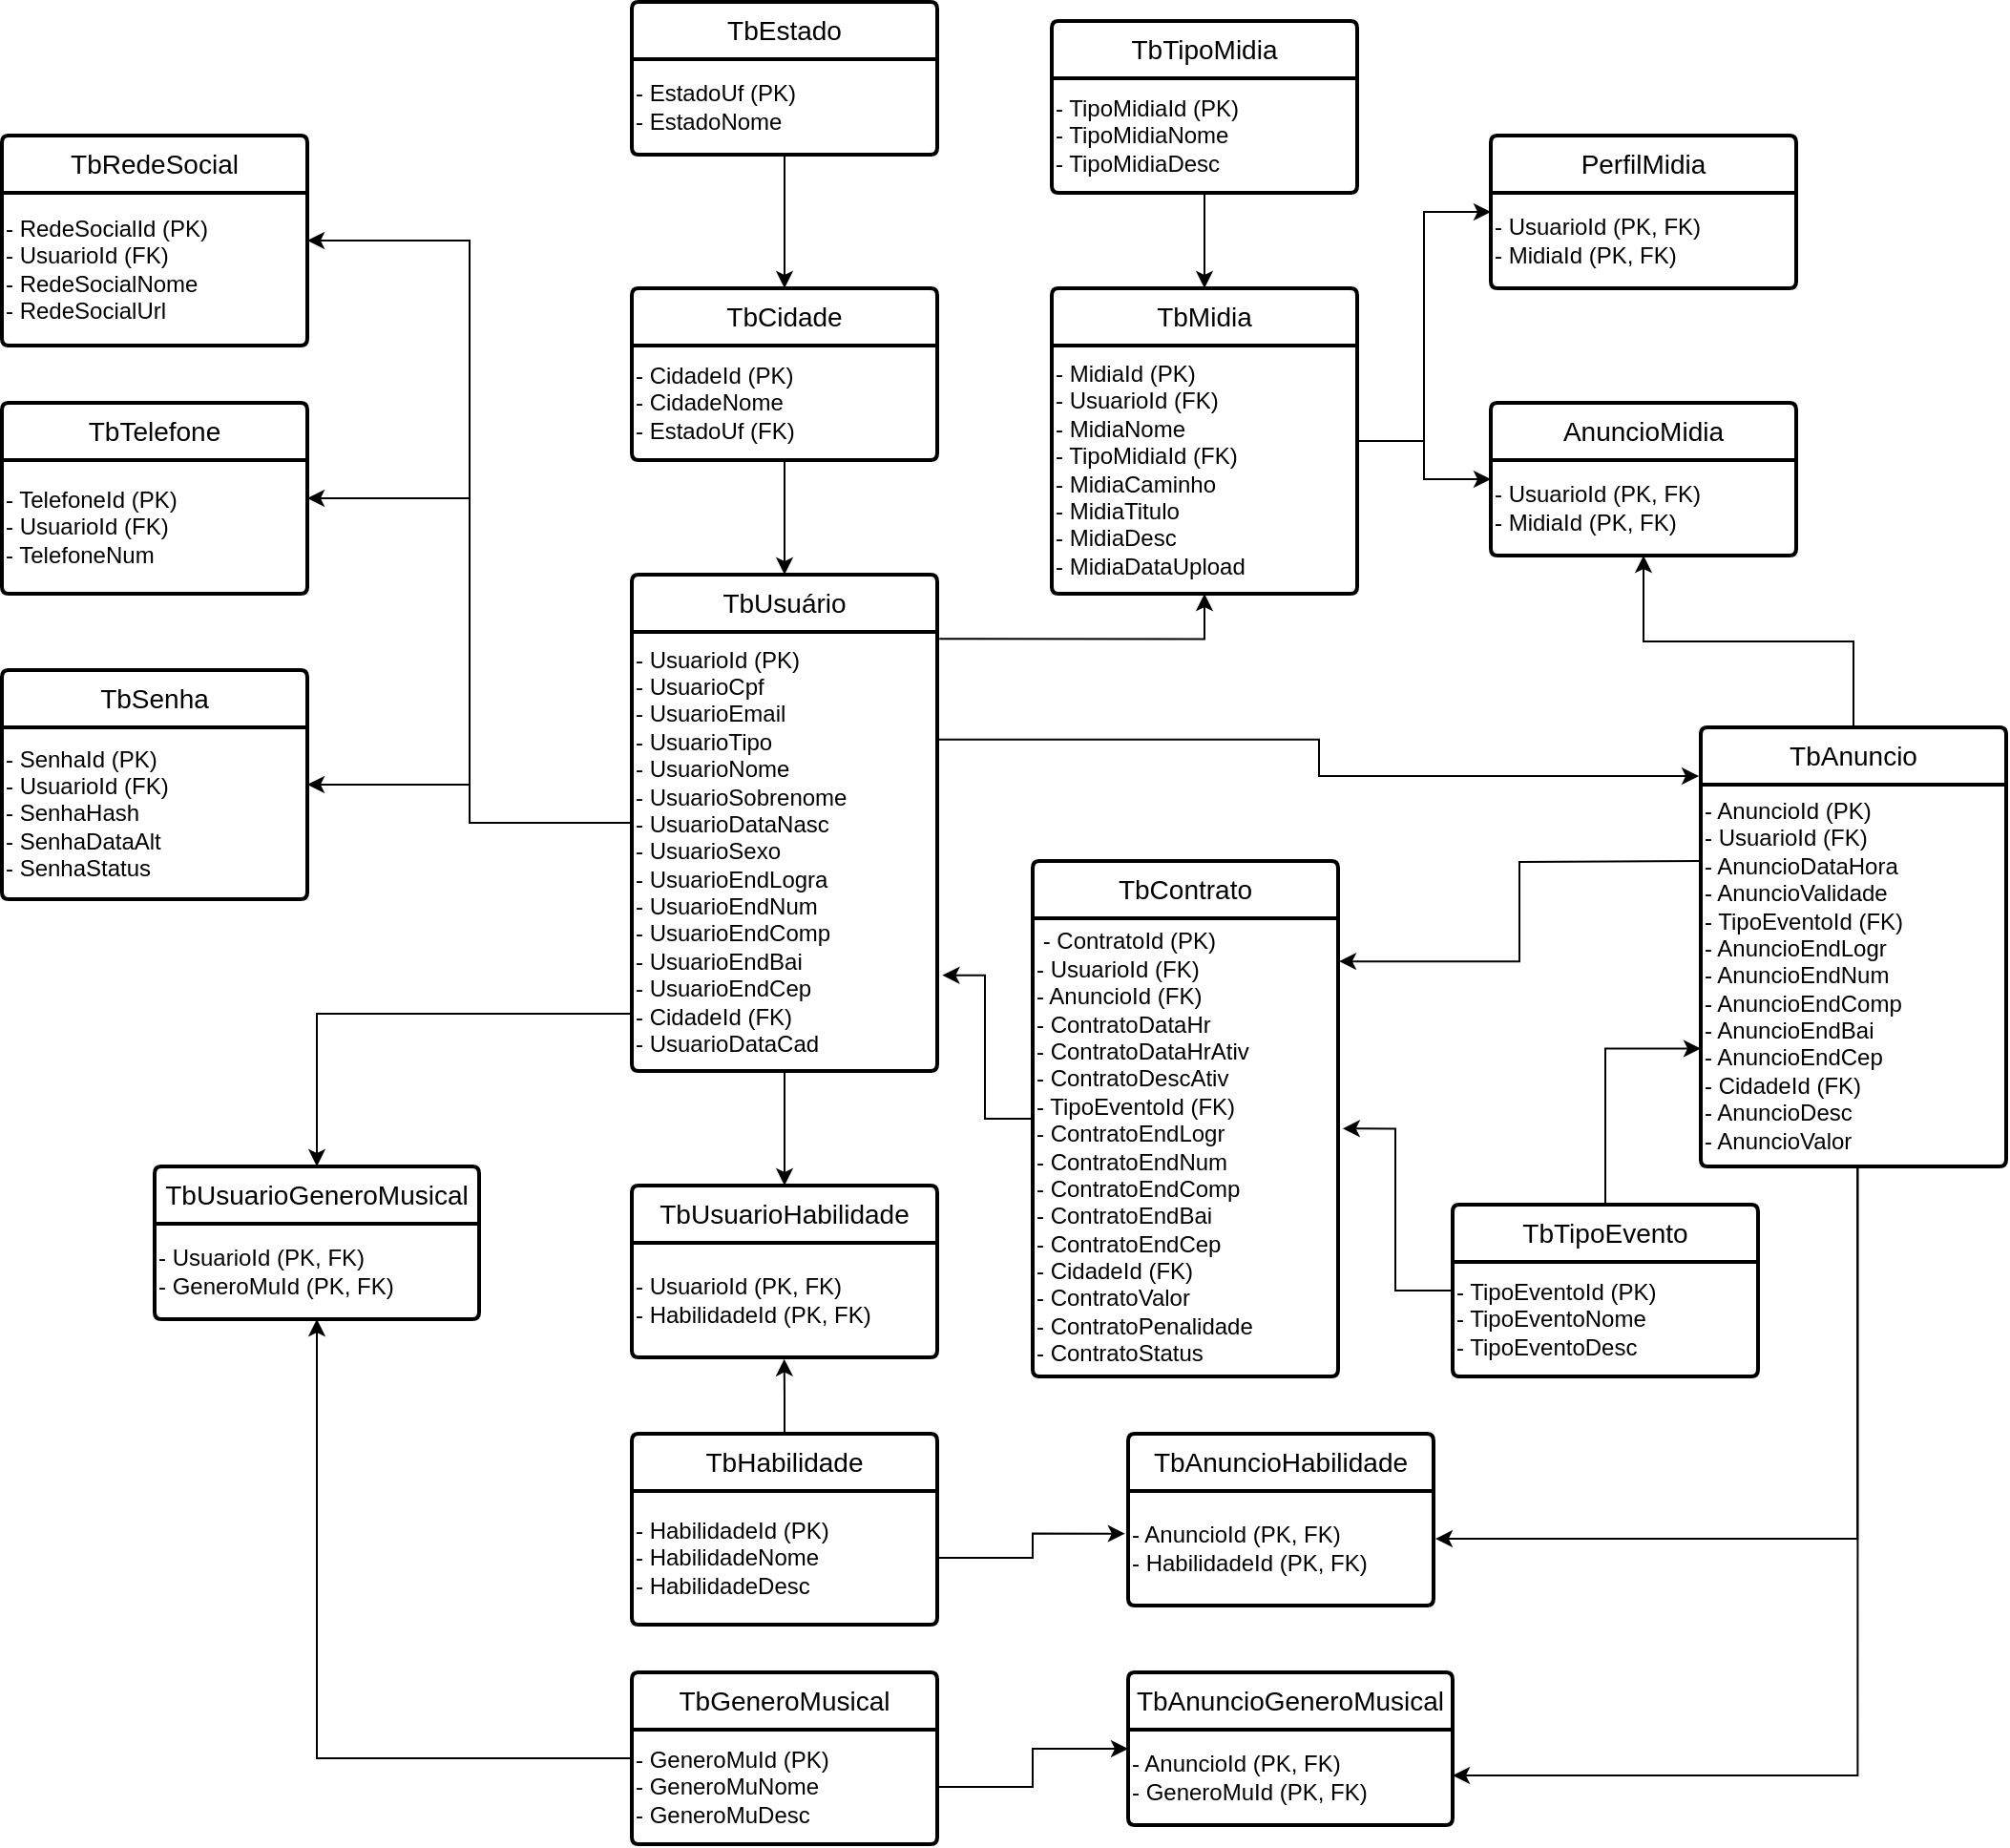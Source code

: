 <mxfile version="24.7.17">
  <diagram id="C5RBs43oDa-KdzZeNtuy" name="Page-1">
    <mxGraphModel dx="2940" dy="1158" grid="1" gridSize="10" guides="1" tooltips="1" connect="1" arrows="1" fold="1" page="1" pageScale="1" pageWidth="827" pageHeight="1169" math="0" shadow="0">
      <root>
        <mxCell id="WIyWlLk6GJQsqaUBKTNV-0" />
        <mxCell id="WIyWlLk6GJQsqaUBKTNV-1" parent="WIyWlLk6GJQsqaUBKTNV-0" />
        <mxCell id="g0T9W5ghNMHpebIkajyG-19" style="edgeStyle=orthogonalEdgeStyle;rounded=0;orthogonalLoop=1;jettySize=auto;html=1;entryX=1;entryY=0.5;entryDx=0;entryDy=0;" edge="1" parent="WIyWlLk6GJQsqaUBKTNV-1" source="g0T9W5ghNMHpebIkajyG-0" target="g0T9W5ghNMHpebIkajyG-6">
          <mxGeometry relative="1" as="geometry" />
        </mxCell>
        <mxCell id="g0T9W5ghNMHpebIkajyG-20" style="edgeStyle=orthogonalEdgeStyle;rounded=0;orthogonalLoop=1;jettySize=auto;html=1;entryX=1;entryY=0.5;entryDx=0;entryDy=0;" edge="1" parent="WIyWlLk6GJQsqaUBKTNV-1" source="g0T9W5ghNMHpebIkajyG-0" target="g0T9W5ghNMHpebIkajyG-5">
          <mxGeometry relative="1" as="geometry" />
        </mxCell>
        <mxCell id="g0T9W5ghNMHpebIkajyG-21" style="edgeStyle=orthogonalEdgeStyle;rounded=0;orthogonalLoop=1;jettySize=auto;html=1;entryX=1;entryY=0.5;entryDx=0;entryDy=0;" edge="1" parent="WIyWlLk6GJQsqaUBKTNV-1" source="g0T9W5ghNMHpebIkajyG-0" target="g0T9W5ghNMHpebIkajyG-7">
          <mxGeometry relative="1" as="geometry" />
        </mxCell>
        <mxCell id="g0T9W5ghNMHpebIkajyG-25" style="edgeStyle=orthogonalEdgeStyle;rounded=0;orthogonalLoop=1;jettySize=auto;html=1;entryX=0.5;entryY=1;entryDx=0;entryDy=0;exitX=1.007;exitY=0.016;exitDx=0;exitDy=0;exitPerimeter=0;" edge="1" parent="WIyWlLk6GJQsqaUBKTNV-1" source="g0T9W5ghNMHpebIkajyG-48" target="g0T9W5ghNMHpebIkajyG-16">
          <mxGeometry relative="1" as="geometry" />
        </mxCell>
        <mxCell id="g0T9W5ghNMHpebIkajyG-0" value="TbUsuário" style="swimlane;childLayout=stackLayout;horizontal=1;startSize=30;horizontalStack=0;rounded=1;fontSize=14;fontStyle=0;strokeWidth=2;resizeParent=0;resizeLast=1;shadow=0;dashed=0;align=center;arcSize=4;whiteSpace=wrap;html=1;" vertex="1" parent="WIyWlLk6GJQsqaUBKTNV-1">
          <mxGeometry x="460" y="330" width="160" height="260" as="geometry" />
        </mxCell>
        <mxCell id="g0T9W5ghNMHpebIkajyG-48" value="- UsuarioId (PK)&lt;div&gt;- UsuarioCpf&amp;nbsp;&lt;/div&gt;&lt;div&gt;- UsuarioEmail&lt;/div&gt;&lt;div&gt;- UsuarioTipo&lt;/div&gt;&lt;div&gt;- UsuarioNome&lt;/div&gt;&lt;div&gt;- UsuarioSobrenome&lt;/div&gt;&lt;div&gt;- UsuarioDataNasc&lt;/div&gt;&lt;div&gt;- UsuarioSexo&lt;/div&gt;&lt;div&gt;- UsuarioEndLogra&lt;/div&gt;&lt;div&gt;- UsuarioEndNum&lt;/div&gt;&lt;div&gt;- UsuarioEndComp&lt;/div&gt;&lt;div&gt;- UsuarioEndBai&lt;/div&gt;&lt;div&gt;- UsuarioEndCep&lt;/div&gt;&lt;div&gt;- CidadeId (FK)&lt;/div&gt;&lt;div&gt;- UsuarioDataCad&lt;/div&gt;" style="text;html=1;align=left;verticalAlign=middle;resizable=0;points=[];autosize=1;strokeColor=none;fillColor=none;" vertex="1" parent="g0T9W5ghNMHpebIkajyG-0">
          <mxGeometry y="30" width="160" height="230" as="geometry" />
        </mxCell>
        <mxCell id="g0T9W5ghNMHpebIkajyG-23" style="edgeStyle=orthogonalEdgeStyle;rounded=0;orthogonalLoop=1;jettySize=auto;html=1;entryX=0.5;entryY=0;entryDx=0;entryDy=0;" edge="1" parent="WIyWlLk6GJQsqaUBKTNV-1" source="g0T9W5ghNMHpebIkajyG-3" target="g0T9W5ghNMHpebIkajyG-0">
          <mxGeometry relative="1" as="geometry" />
        </mxCell>
        <mxCell id="g0T9W5ghNMHpebIkajyG-3" value="TbCidade" style="swimlane;childLayout=stackLayout;horizontal=1;startSize=30;horizontalStack=0;rounded=1;fontSize=14;fontStyle=0;strokeWidth=2;resizeParent=0;resizeLast=1;shadow=0;dashed=0;align=center;arcSize=4;whiteSpace=wrap;html=1;" vertex="1" parent="WIyWlLk6GJQsqaUBKTNV-1">
          <mxGeometry x="460" y="180" width="160" height="90" as="geometry" />
        </mxCell>
        <mxCell id="g0T9W5ghNMHpebIkajyG-50" value="- CidadeId (PK)&lt;div&gt;- CidadeNome&lt;/div&gt;&lt;div&gt;- EstadoUf (FK)&lt;/div&gt;" style="text;html=1;align=left;verticalAlign=middle;resizable=0;points=[];autosize=1;strokeColor=none;fillColor=none;" vertex="1" parent="g0T9W5ghNMHpebIkajyG-3">
          <mxGeometry y="30" width="160" height="60" as="geometry" />
        </mxCell>
        <mxCell id="g0T9W5ghNMHpebIkajyG-24" style="edgeStyle=orthogonalEdgeStyle;rounded=0;orthogonalLoop=1;jettySize=auto;html=1;entryX=0.5;entryY=0;entryDx=0;entryDy=0;" edge="1" parent="WIyWlLk6GJQsqaUBKTNV-1" source="g0T9W5ghNMHpebIkajyG-4" target="g0T9W5ghNMHpebIkajyG-3">
          <mxGeometry relative="1" as="geometry" />
        </mxCell>
        <mxCell id="g0T9W5ghNMHpebIkajyG-4" value="TbEstado" style="swimlane;childLayout=stackLayout;horizontal=1;startSize=30;horizontalStack=0;rounded=1;fontSize=14;fontStyle=0;strokeWidth=2;resizeParent=0;resizeLast=1;shadow=0;dashed=0;align=center;arcSize=4;whiteSpace=wrap;html=1;" vertex="1" parent="WIyWlLk6GJQsqaUBKTNV-1">
          <mxGeometry x="460" y="30" width="160" height="80" as="geometry" />
        </mxCell>
        <mxCell id="g0T9W5ghNMHpebIkajyG-49" value="- EstadoUf (PK)&lt;div&gt;- EstadoNome&lt;/div&gt;" style="text;html=1;align=left;verticalAlign=middle;resizable=0;points=[];autosize=1;strokeColor=none;fillColor=none;" vertex="1" parent="g0T9W5ghNMHpebIkajyG-4">
          <mxGeometry y="30" width="160" height="50" as="geometry" />
        </mxCell>
        <mxCell id="g0T9W5ghNMHpebIkajyG-5" value="TbTelefone" style="swimlane;childLayout=stackLayout;horizontal=1;startSize=30;horizontalStack=0;rounded=1;fontSize=14;fontStyle=0;strokeWidth=2;resizeParent=0;resizeLast=1;shadow=0;dashed=0;align=center;arcSize=4;whiteSpace=wrap;html=1;" vertex="1" parent="WIyWlLk6GJQsqaUBKTNV-1">
          <mxGeometry x="130" y="240" width="160" height="100" as="geometry" />
        </mxCell>
        <mxCell id="g0T9W5ghNMHpebIkajyG-52" value="- TelefoneId (PK)&lt;div&gt;- UsuarioId (FK)&lt;/div&gt;&lt;div&gt;- TelefoneNum&lt;/div&gt;" style="text;html=1;align=left;verticalAlign=middle;resizable=0;points=[];autosize=1;strokeColor=none;fillColor=none;" vertex="1" parent="g0T9W5ghNMHpebIkajyG-5">
          <mxGeometry y="30" width="160" height="70" as="geometry" />
        </mxCell>
        <mxCell id="g0T9W5ghNMHpebIkajyG-6" value="TbRedeSocial" style="swimlane;childLayout=stackLayout;horizontal=1;startSize=30;horizontalStack=0;rounded=1;fontSize=14;fontStyle=0;strokeWidth=2;resizeParent=0;resizeLast=1;shadow=0;dashed=0;align=center;arcSize=4;whiteSpace=wrap;html=1;" vertex="1" parent="WIyWlLk6GJQsqaUBKTNV-1">
          <mxGeometry x="130" y="100" width="160" height="110" as="geometry" />
        </mxCell>
        <mxCell id="g0T9W5ghNMHpebIkajyG-53" value="- RedeSocialId (PK)&lt;div&gt;- UsuarioId (FK)&lt;/div&gt;&lt;div&gt;- RedeSocialNome&lt;/div&gt;&lt;div&gt;- RedeSocialUrl&lt;/div&gt;" style="text;html=1;align=left;verticalAlign=middle;resizable=0;points=[];autosize=1;strokeColor=none;fillColor=none;" vertex="1" parent="g0T9W5ghNMHpebIkajyG-6">
          <mxGeometry y="30" width="160" height="80" as="geometry" />
        </mxCell>
        <mxCell id="g0T9W5ghNMHpebIkajyG-7" value="TbSenha" style="swimlane;childLayout=stackLayout;horizontal=1;startSize=30;horizontalStack=0;rounded=1;fontSize=14;fontStyle=0;strokeWidth=2;resizeParent=0;resizeLast=1;shadow=0;dashed=0;align=center;arcSize=4;whiteSpace=wrap;html=1;" vertex="1" parent="WIyWlLk6GJQsqaUBKTNV-1">
          <mxGeometry x="130" y="380" width="160" height="120" as="geometry" />
        </mxCell>
        <mxCell id="g0T9W5ghNMHpebIkajyG-51" value="- SenhaId (PK)&lt;div&gt;- UsuarioId (FK)&lt;/div&gt;&lt;div&gt;- SenhaHash&lt;/div&gt;&lt;div&gt;- SenhaDataAlt&lt;/div&gt;&lt;div&gt;- SenhaStatus&lt;/div&gt;" style="text;html=1;align=left;verticalAlign=middle;resizable=0;points=[];autosize=1;strokeColor=none;fillColor=none;" vertex="1" parent="g0T9W5ghNMHpebIkajyG-7">
          <mxGeometry y="30" width="160" height="90" as="geometry" />
        </mxCell>
        <mxCell id="g0T9W5ghNMHpebIkajyG-8" value="TbHabilidade" style="swimlane;childLayout=stackLayout;horizontal=1;startSize=30;horizontalStack=0;rounded=1;fontSize=14;fontStyle=0;strokeWidth=2;resizeParent=0;resizeLast=1;shadow=0;dashed=0;align=center;arcSize=4;whiteSpace=wrap;html=1;" vertex="1" parent="WIyWlLk6GJQsqaUBKTNV-1">
          <mxGeometry x="460" y="780" width="160" height="100" as="geometry" />
        </mxCell>
        <mxCell id="g0T9W5ghNMHpebIkajyG-54" value="- HabilidadeId (PK)&lt;div&gt;- HabilidadeNome&lt;/div&gt;&lt;div&gt;- HabilidadeDesc&lt;/div&gt;" style="text;html=1;align=left;verticalAlign=middle;resizable=0;points=[];autosize=1;strokeColor=none;fillColor=none;" vertex="1" parent="g0T9W5ghNMHpebIkajyG-8">
          <mxGeometry y="30" width="160" height="70" as="geometry" />
        </mxCell>
        <mxCell id="g0T9W5ghNMHpebIkajyG-9" value="TbUsuarioHabilidade" style="swimlane;childLayout=stackLayout;horizontal=1;startSize=30;horizontalStack=0;rounded=1;fontSize=14;fontStyle=0;strokeWidth=2;resizeParent=0;resizeLast=1;shadow=0;dashed=0;align=center;arcSize=4;whiteSpace=wrap;html=1;" vertex="1" parent="WIyWlLk6GJQsqaUBKTNV-1">
          <mxGeometry x="460" y="650" width="160" height="90" as="geometry" />
        </mxCell>
        <mxCell id="g0T9W5ghNMHpebIkajyG-55" value="- UsuarioId (PK, FK)&lt;div&gt;- HabilidadeId (PK, FK)&lt;/div&gt;" style="text;html=1;align=left;verticalAlign=middle;resizable=0;points=[];autosize=1;strokeColor=none;fillColor=none;" vertex="1" parent="g0T9W5ghNMHpebIkajyG-9">
          <mxGeometry y="30" width="160" height="60" as="geometry" />
        </mxCell>
        <mxCell id="g0T9W5ghNMHpebIkajyG-10" value="TbUsuarioGeneroMusical" style="swimlane;childLayout=stackLayout;horizontal=1;startSize=30;horizontalStack=0;rounded=1;fontSize=14;fontStyle=0;strokeWidth=2;resizeParent=0;resizeLast=1;shadow=0;dashed=0;align=center;arcSize=4;whiteSpace=wrap;html=1;" vertex="1" parent="WIyWlLk6GJQsqaUBKTNV-1">
          <mxGeometry x="210" y="640" width="170" height="80" as="geometry" />
        </mxCell>
        <mxCell id="g0T9W5ghNMHpebIkajyG-58" value="- UsuarioId (PK, FK)&lt;div&gt;- GeneroMuId (PK, FK)&lt;/div&gt;" style="text;html=1;align=left;verticalAlign=middle;resizable=0;points=[];autosize=1;strokeColor=none;fillColor=none;" vertex="1" parent="g0T9W5ghNMHpebIkajyG-10">
          <mxGeometry y="30" width="170" height="50" as="geometry" />
        </mxCell>
        <mxCell id="g0T9W5ghNMHpebIkajyG-32" style="edgeStyle=orthogonalEdgeStyle;rounded=0;orthogonalLoop=1;jettySize=auto;html=1;entryX=0.5;entryY=1;entryDx=0;entryDy=0;" edge="1" parent="WIyWlLk6GJQsqaUBKTNV-1" source="g0T9W5ghNMHpebIkajyG-12" target="g0T9W5ghNMHpebIkajyG-10">
          <mxGeometry relative="1" as="geometry" />
        </mxCell>
        <mxCell id="g0T9W5ghNMHpebIkajyG-12" value="TbGeneroMusical" style="swimlane;childLayout=stackLayout;horizontal=1;startSize=30;horizontalStack=0;rounded=1;fontSize=14;fontStyle=0;strokeWidth=2;resizeParent=0;resizeLast=1;shadow=0;dashed=0;align=center;arcSize=4;whiteSpace=wrap;html=1;" vertex="1" parent="WIyWlLk6GJQsqaUBKTNV-1">
          <mxGeometry x="460" y="905" width="160" height="90" as="geometry" />
        </mxCell>
        <mxCell id="g0T9W5ghNMHpebIkajyG-57" value="- GeneroMuId (PK)&lt;div&gt;- GeneroMuNome&lt;/div&gt;&lt;div&gt;- GeneroMuDesc&lt;/div&gt;" style="text;html=1;align=left;verticalAlign=middle;resizable=0;points=[];autosize=1;strokeColor=none;fillColor=none;" vertex="1" parent="g0T9W5ghNMHpebIkajyG-12">
          <mxGeometry y="30" width="160" height="60" as="geometry" />
        </mxCell>
        <mxCell id="g0T9W5ghNMHpebIkajyG-27" style="edgeStyle=orthogonalEdgeStyle;rounded=0;orthogonalLoop=1;jettySize=auto;html=1;entryX=0.5;entryY=1;entryDx=0;entryDy=0;" edge="1" parent="WIyWlLk6GJQsqaUBKTNV-1" source="g0T9W5ghNMHpebIkajyG-13" target="g0T9W5ghNMHpebIkajyG-18">
          <mxGeometry relative="1" as="geometry" />
        </mxCell>
        <mxCell id="g0T9W5ghNMHpebIkajyG-13" value="TbAnuncio" style="swimlane;childLayout=stackLayout;horizontal=1;startSize=30;horizontalStack=0;rounded=1;fontSize=14;fontStyle=0;strokeWidth=2;resizeParent=0;resizeLast=1;shadow=0;dashed=0;align=center;arcSize=4;whiteSpace=wrap;html=1;" vertex="1" parent="WIyWlLk6GJQsqaUBKTNV-1">
          <mxGeometry x="1020" y="410" width="160" height="230" as="geometry" />
        </mxCell>
        <mxCell id="g0T9W5ghNMHpebIkajyG-61" value="- AnuncioId (PK)&lt;div&gt;- UsuarioId (FK)&lt;/div&gt;&lt;div&gt;- AnuncioDataHora&lt;/div&gt;&lt;div&gt;- AnuncioValidade&lt;/div&gt;&lt;div&gt;- TipoEventoId (FK)&lt;/div&gt;&lt;div&gt;- AnuncioEndLogr&lt;/div&gt;&lt;div&gt;- AnuncioEndNum&lt;/div&gt;&lt;div&gt;- AnuncioEndComp&lt;/div&gt;&lt;div&gt;- AnuncioEndBai&lt;/div&gt;&lt;div&gt;- AnuncioEndCep&lt;/div&gt;&lt;div&gt;- CidadeId (FK)&lt;/div&gt;&lt;div&gt;- AnuncioDesc&lt;/div&gt;&lt;div&gt;- AnuncioValor&lt;/div&gt;" style="text;html=1;align=left;verticalAlign=middle;resizable=0;points=[];autosize=1;strokeColor=none;fillColor=none;" vertex="1" parent="g0T9W5ghNMHpebIkajyG-13">
          <mxGeometry y="30" width="160" height="200" as="geometry" />
        </mxCell>
        <mxCell id="g0T9W5ghNMHpebIkajyG-15" value="TbTipoEvento" style="swimlane;childLayout=stackLayout;horizontal=1;startSize=30;horizontalStack=0;rounded=1;fontSize=14;fontStyle=0;strokeWidth=2;resizeParent=0;resizeLast=1;shadow=0;dashed=0;align=center;arcSize=4;whiteSpace=wrap;html=1;" vertex="1" parent="WIyWlLk6GJQsqaUBKTNV-1">
          <mxGeometry x="890" y="660" width="160" height="90" as="geometry" />
        </mxCell>
        <mxCell id="g0T9W5ghNMHpebIkajyG-60" value="- TipoEventoId (PK)&lt;div&gt;- TipoEventoNome&lt;/div&gt;&lt;div&gt;- TipoEventoDesc&amp;nbsp;&lt;/div&gt;" style="text;html=1;align=left;verticalAlign=middle;resizable=0;points=[];autosize=1;strokeColor=none;fillColor=none;" vertex="1" parent="g0T9W5ghNMHpebIkajyG-15">
          <mxGeometry y="30" width="160" height="60" as="geometry" />
        </mxCell>
        <mxCell id="g0T9W5ghNMHpebIkajyG-28" style="edgeStyle=orthogonalEdgeStyle;rounded=0;orthogonalLoop=1;jettySize=auto;html=1;entryX=0;entryY=0.5;entryDx=0;entryDy=0;" edge="1" parent="WIyWlLk6GJQsqaUBKTNV-1" source="g0T9W5ghNMHpebIkajyG-16" target="g0T9W5ghNMHpebIkajyG-17">
          <mxGeometry relative="1" as="geometry" />
        </mxCell>
        <mxCell id="g0T9W5ghNMHpebIkajyG-29" style="edgeStyle=orthogonalEdgeStyle;rounded=0;orthogonalLoop=1;jettySize=auto;html=1;entryX=0;entryY=0.5;entryDx=0;entryDy=0;" edge="1" parent="WIyWlLk6GJQsqaUBKTNV-1" source="g0T9W5ghNMHpebIkajyG-16" target="g0T9W5ghNMHpebIkajyG-18">
          <mxGeometry relative="1" as="geometry" />
        </mxCell>
        <mxCell id="g0T9W5ghNMHpebIkajyG-16" value="TbMidia" style="swimlane;childLayout=stackLayout;horizontal=1;startSize=30;horizontalStack=0;rounded=1;fontSize=14;fontStyle=0;strokeWidth=2;resizeParent=0;resizeLast=1;shadow=0;dashed=0;align=center;arcSize=4;whiteSpace=wrap;html=1;" vertex="1" parent="WIyWlLk6GJQsqaUBKTNV-1">
          <mxGeometry x="680" y="180" width="160" height="160" as="geometry" />
        </mxCell>
        <mxCell id="g0T9W5ghNMHpebIkajyG-90" value="- MidiaId (PK)&lt;div&gt;- UsuarioId (FK)&lt;br&gt;&lt;div&gt;- MidiaNome&lt;/div&gt;&lt;div&gt;- TipoMidiaId (FK)&lt;/div&gt;&lt;div&gt;- MidiaCaminho&lt;/div&gt;&lt;div&gt;- MidiaTitulo&lt;/div&gt;&lt;div&gt;- MidiaDesc&lt;/div&gt;&lt;div&gt;- MidiaDataUpload&lt;/div&gt;&lt;/div&gt;" style="text;html=1;align=left;verticalAlign=middle;resizable=0;points=[];autosize=1;strokeColor=none;fillColor=none;" vertex="1" parent="g0T9W5ghNMHpebIkajyG-16">
          <mxGeometry y="30" width="160" height="130" as="geometry" />
        </mxCell>
        <mxCell id="g0T9W5ghNMHpebIkajyG-17" value="PerfilMidia" style="swimlane;childLayout=stackLayout;horizontal=1;startSize=30;horizontalStack=0;rounded=1;fontSize=14;fontStyle=0;strokeWidth=2;resizeParent=0;resizeLast=1;shadow=0;dashed=0;align=center;arcSize=4;whiteSpace=wrap;html=1;" vertex="1" parent="WIyWlLk6GJQsqaUBKTNV-1">
          <mxGeometry x="910" y="100" width="160" height="80" as="geometry" />
        </mxCell>
        <mxCell id="g0T9W5ghNMHpebIkajyG-97" value="- UsuarioId (PK, FK)&lt;div&gt;- MidiaId (PK, FK)&lt;/div&gt;" style="text;html=1;align=left;verticalAlign=middle;resizable=0;points=[];autosize=1;strokeColor=none;fillColor=none;" vertex="1" parent="g0T9W5ghNMHpebIkajyG-17">
          <mxGeometry y="30" width="160" height="50" as="geometry" />
        </mxCell>
        <mxCell id="g0T9W5ghNMHpebIkajyG-18" value="AnuncioMidia" style="swimlane;childLayout=stackLayout;horizontal=1;startSize=30;horizontalStack=0;rounded=1;fontSize=14;fontStyle=0;strokeWidth=2;resizeParent=0;resizeLast=1;shadow=0;dashed=0;align=center;arcSize=4;whiteSpace=wrap;html=1;" vertex="1" parent="WIyWlLk6GJQsqaUBKTNV-1">
          <mxGeometry x="910" y="240" width="160" height="80" as="geometry" />
        </mxCell>
        <mxCell id="g0T9W5ghNMHpebIkajyG-98" value="- UsuarioId (PK, FK)&lt;div&gt;- MidiaId (PK, FK)&lt;/div&gt;" style="text;html=1;align=left;verticalAlign=middle;resizable=0;points=[];autosize=1;strokeColor=none;fillColor=none;" vertex="1" parent="g0T9W5ghNMHpebIkajyG-18">
          <mxGeometry y="30" width="160" height="50" as="geometry" />
        </mxCell>
        <mxCell id="g0T9W5ghNMHpebIkajyG-66" value="TbAnuncioHabilidade" style="swimlane;childLayout=stackLayout;horizontal=1;startSize=30;horizontalStack=0;rounded=1;fontSize=14;fontStyle=0;strokeWidth=2;resizeParent=0;resizeLast=1;shadow=0;dashed=0;align=center;arcSize=4;whiteSpace=wrap;html=1;" vertex="1" parent="WIyWlLk6GJQsqaUBKTNV-1">
          <mxGeometry x="720" y="780" width="160" height="90" as="geometry" />
        </mxCell>
        <mxCell id="g0T9W5ghNMHpebIkajyG-67" value="- AnuncioId (PK, FK)&lt;div&gt;- HabilidadeId (PK, FK)&lt;/div&gt;" style="text;html=1;align=left;verticalAlign=middle;resizable=0;points=[];autosize=1;strokeColor=none;fillColor=none;" vertex="1" parent="g0T9W5ghNMHpebIkajyG-66">
          <mxGeometry y="30" width="160" height="60" as="geometry" />
        </mxCell>
        <mxCell id="g0T9W5ghNMHpebIkajyG-68" value="TbAnuncioGeneroMusical" style="swimlane;childLayout=stackLayout;horizontal=1;startSize=30;horizontalStack=0;rounded=1;fontSize=14;fontStyle=0;strokeWidth=2;resizeParent=0;resizeLast=1;shadow=0;dashed=0;align=center;arcSize=4;whiteSpace=wrap;html=1;" vertex="1" parent="WIyWlLk6GJQsqaUBKTNV-1">
          <mxGeometry x="720" y="905" width="170" height="80" as="geometry" />
        </mxCell>
        <mxCell id="g0T9W5ghNMHpebIkajyG-69" value="- AnuncioId (PK, FK)&lt;div&gt;- GeneroMuId (PK, FK)&lt;/div&gt;" style="text;html=1;align=left;verticalAlign=middle;resizable=0;points=[];autosize=1;strokeColor=none;fillColor=none;" vertex="1" parent="g0T9W5ghNMHpebIkajyG-68">
          <mxGeometry y="30" width="170" height="50" as="geometry" />
        </mxCell>
        <mxCell id="g0T9W5ghNMHpebIkajyG-73" style="edgeStyle=orthogonalEdgeStyle;rounded=0;orthogonalLoop=1;jettySize=auto;html=1;entryX=0.499;entryY=1.014;entryDx=0;entryDy=0;entryPerimeter=0;" edge="1" parent="WIyWlLk6GJQsqaUBKTNV-1" source="g0T9W5ghNMHpebIkajyG-8" target="g0T9W5ghNMHpebIkajyG-55">
          <mxGeometry relative="1" as="geometry" />
        </mxCell>
        <mxCell id="g0T9W5ghNMHpebIkajyG-76" value="TbContrato" style="swimlane;childLayout=stackLayout;horizontal=1;startSize=30;horizontalStack=0;rounded=1;fontSize=14;fontStyle=0;strokeWidth=2;resizeParent=0;resizeLast=1;shadow=0;dashed=0;align=center;arcSize=4;whiteSpace=wrap;html=1;" vertex="1" parent="WIyWlLk6GJQsqaUBKTNV-1">
          <mxGeometry x="670" y="480" width="160" height="270" as="geometry" />
        </mxCell>
        <mxCell id="g0T9W5ghNMHpebIkajyG-86" value="&amp;nbsp;- ContratoId (PK)&lt;div&gt;- UsuarioId (FK)&lt;/div&gt;&lt;div&gt;- AnuncioId (FK)&lt;/div&gt;&lt;div&gt;- ContratoDataHr&lt;/div&gt;&lt;div&gt;- ContratoDataHrAtiv&lt;/div&gt;&lt;div&gt;- ContratoDescAtiv&lt;/div&gt;&lt;div&gt;- TipoEventoId (FK)&lt;/div&gt;&lt;div&gt;- ContratoEndLogr&lt;/div&gt;&lt;div&gt;- ContratoEndNum&lt;/div&gt;&lt;div&gt;- ContratoEndComp&lt;/div&gt;&lt;div&gt;- ContratoEndBai&lt;/div&gt;&lt;div&gt;- ContratoEndCep&lt;/div&gt;&lt;div&gt;- CidadeId (FK)&lt;/div&gt;&lt;div&gt;- ContratoValor&lt;/div&gt;&lt;div&gt;- ContratoPenalidade&lt;/div&gt;&lt;div&gt;- ContratoStatus&lt;/div&gt;" style="text;html=1;align=left;verticalAlign=middle;resizable=0;points=[];autosize=1;strokeColor=none;fillColor=none;" vertex="1" parent="g0T9W5ghNMHpebIkajyG-76">
          <mxGeometry y="30" width="160" height="240" as="geometry" />
        </mxCell>
        <mxCell id="g0T9W5ghNMHpebIkajyG-77" style="edgeStyle=orthogonalEdgeStyle;rounded=0;orthogonalLoop=1;jettySize=auto;html=1;entryX=1.017;entryY=0.782;entryDx=0;entryDy=0;entryPerimeter=0;" edge="1" parent="WIyWlLk6GJQsqaUBKTNV-1" source="g0T9W5ghNMHpebIkajyG-76" target="g0T9W5ghNMHpebIkajyG-48">
          <mxGeometry relative="1" as="geometry" />
        </mxCell>
        <mxCell id="g0T9W5ghNMHpebIkajyG-78" style="edgeStyle=orthogonalEdgeStyle;rounded=0;orthogonalLoop=1;jettySize=auto;html=1;entryX=1.003;entryY=0.094;entryDx=0;entryDy=0;entryPerimeter=0;" edge="1" parent="WIyWlLk6GJQsqaUBKTNV-1" target="g0T9W5ghNMHpebIkajyG-86">
          <mxGeometry relative="1" as="geometry">
            <mxPoint x="1020" y="480" as="sourcePoint" />
          </mxGeometry>
        </mxCell>
        <mxCell id="g0T9W5ghNMHpebIkajyG-79" style="edgeStyle=orthogonalEdgeStyle;rounded=0;orthogonalLoop=1;jettySize=auto;html=1;entryX=-0.01;entryY=0.372;entryDx=0;entryDy=0;entryPerimeter=0;" edge="1" parent="WIyWlLk6GJQsqaUBKTNV-1" source="g0T9W5ghNMHpebIkajyG-54" target="g0T9W5ghNMHpebIkajyG-67">
          <mxGeometry relative="1" as="geometry" />
        </mxCell>
        <mxCell id="g0T9W5ghNMHpebIkajyG-80" style="edgeStyle=orthogonalEdgeStyle;rounded=0;orthogonalLoop=1;jettySize=auto;html=1;entryX=0;entryY=0.5;entryDx=0;entryDy=0;" edge="1" parent="WIyWlLk6GJQsqaUBKTNV-1" source="g0T9W5ghNMHpebIkajyG-57" target="g0T9W5ghNMHpebIkajyG-68">
          <mxGeometry relative="1" as="geometry" />
        </mxCell>
        <mxCell id="g0T9W5ghNMHpebIkajyG-82" style="edgeStyle=orthogonalEdgeStyle;rounded=0;orthogonalLoop=1;jettySize=auto;html=1;entryX=1;entryY=0.48;entryDx=0;entryDy=0;entryPerimeter=0;exitX=0.514;exitY=1.003;exitDx=0;exitDy=0;exitPerimeter=0;" edge="1" parent="WIyWlLk6GJQsqaUBKTNV-1" source="g0T9W5ghNMHpebIkajyG-61" target="g0T9W5ghNMHpebIkajyG-69">
          <mxGeometry relative="1" as="geometry" />
        </mxCell>
        <mxCell id="g0T9W5ghNMHpebIkajyG-83" style="edgeStyle=orthogonalEdgeStyle;rounded=0;orthogonalLoop=1;jettySize=auto;html=1;entryX=1.006;entryY=0.417;entryDx=0;entryDy=0;entryPerimeter=0;exitX=0.513;exitY=0.995;exitDx=0;exitDy=0;exitPerimeter=0;" edge="1" parent="WIyWlLk6GJQsqaUBKTNV-1" source="g0T9W5ghNMHpebIkajyG-61" target="g0T9W5ghNMHpebIkajyG-67">
          <mxGeometry relative="1" as="geometry" />
        </mxCell>
        <mxCell id="g0T9W5ghNMHpebIkajyG-84" style="edgeStyle=orthogonalEdgeStyle;rounded=0;orthogonalLoop=1;jettySize=auto;html=1;entryX=0.5;entryY=0;entryDx=0;entryDy=0;" edge="1" parent="WIyWlLk6GJQsqaUBKTNV-1" source="g0T9W5ghNMHpebIkajyG-48" target="g0T9W5ghNMHpebIkajyG-9">
          <mxGeometry relative="1" as="geometry" />
        </mxCell>
        <mxCell id="g0T9W5ghNMHpebIkajyG-89" style="edgeStyle=orthogonalEdgeStyle;rounded=0;orthogonalLoop=1;jettySize=auto;html=1;entryX=0.5;entryY=0;entryDx=0;entryDy=0;" edge="1" parent="WIyWlLk6GJQsqaUBKTNV-1" source="g0T9W5ghNMHpebIkajyG-48" target="g0T9W5ghNMHpebIkajyG-10">
          <mxGeometry relative="1" as="geometry">
            <Array as="points">
              <mxPoint x="295" y="560" />
            </Array>
          </mxGeometry>
        </mxCell>
        <mxCell id="g0T9W5ghNMHpebIkajyG-92" style="edgeStyle=orthogonalEdgeStyle;rounded=0;orthogonalLoop=1;jettySize=auto;html=1;" edge="1" parent="WIyWlLk6GJQsqaUBKTNV-1" source="g0T9W5ghNMHpebIkajyG-91" target="g0T9W5ghNMHpebIkajyG-16">
          <mxGeometry relative="1" as="geometry" />
        </mxCell>
        <mxCell id="g0T9W5ghNMHpebIkajyG-91" value="TbTipoMidia" style="swimlane;childLayout=stackLayout;horizontal=1;startSize=30;horizontalStack=0;rounded=1;fontSize=14;fontStyle=0;strokeWidth=2;resizeParent=0;resizeLast=1;shadow=0;dashed=0;align=center;arcSize=4;whiteSpace=wrap;html=1;" vertex="1" parent="WIyWlLk6GJQsqaUBKTNV-1">
          <mxGeometry x="680" y="40" width="160" height="90" as="geometry" />
        </mxCell>
        <mxCell id="g0T9W5ghNMHpebIkajyG-93" value="- TipoMidiaId (PK)&lt;div&gt;- TipoMidiaNome&lt;/div&gt;&lt;div&gt;- TipoMidiaDesc&lt;/div&gt;" style="text;html=1;align=left;verticalAlign=middle;resizable=0;points=[];autosize=1;strokeColor=none;fillColor=none;" vertex="1" parent="g0T9W5ghNMHpebIkajyG-91">
          <mxGeometry y="30" width="160" height="60" as="geometry" />
        </mxCell>
        <mxCell id="g0T9W5ghNMHpebIkajyG-94" style="edgeStyle=orthogonalEdgeStyle;rounded=0;orthogonalLoop=1;jettySize=auto;html=1;entryX=-0.006;entryY=0.111;entryDx=0;entryDy=0;entryPerimeter=0;exitX=1;exitY=0.245;exitDx=0;exitDy=0;exitPerimeter=0;" edge="1" parent="WIyWlLk6GJQsqaUBKTNV-1" source="g0T9W5ghNMHpebIkajyG-48" target="g0T9W5ghNMHpebIkajyG-13">
          <mxGeometry relative="1" as="geometry" />
        </mxCell>
        <mxCell id="g0T9W5ghNMHpebIkajyG-95" style="edgeStyle=orthogonalEdgeStyle;rounded=0;orthogonalLoop=1;jettySize=auto;html=1;entryX=0;entryY=0.691;entryDx=0;entryDy=0;entryPerimeter=0;" edge="1" parent="WIyWlLk6GJQsqaUBKTNV-1" source="g0T9W5ghNMHpebIkajyG-15" target="g0T9W5ghNMHpebIkajyG-61">
          <mxGeometry relative="1" as="geometry" />
        </mxCell>
        <mxCell id="g0T9W5ghNMHpebIkajyG-96" style="edgeStyle=orthogonalEdgeStyle;rounded=0;orthogonalLoop=1;jettySize=auto;html=1;entryX=1.015;entryY=0.459;entryDx=0;entryDy=0;entryPerimeter=0;" edge="1" parent="WIyWlLk6GJQsqaUBKTNV-1" source="g0T9W5ghNMHpebIkajyG-15" target="g0T9W5ghNMHpebIkajyG-86">
          <mxGeometry relative="1" as="geometry" />
        </mxCell>
      </root>
    </mxGraphModel>
  </diagram>
</mxfile>
